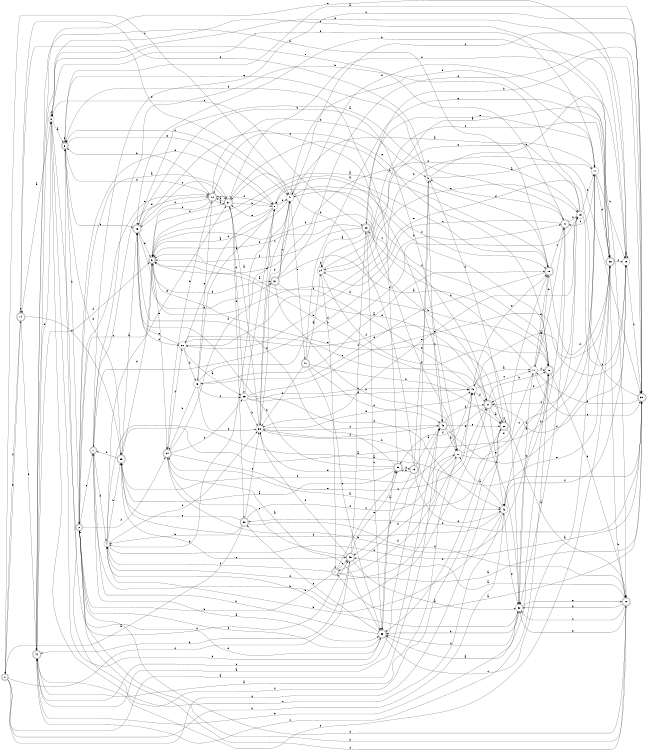 digraph n39_1 {
__start0 [label="" shape="none"];

rankdir=LR;
size="8,5";

s0 [style="rounded,filled", color="black", fillcolor="white" shape="doublecircle", label="0"];
s1 [style="rounded,filled", color="black", fillcolor="white" shape="doublecircle", label="1"];
s2 [style="rounded,filled", color="black", fillcolor="white" shape="doublecircle", label="2"];
s3 [style="filled", color="black", fillcolor="white" shape="circle", label="3"];
s4 [style="filled", color="black", fillcolor="white" shape="circle", label="4"];
s5 [style="rounded,filled", color="black", fillcolor="white" shape="doublecircle", label="5"];
s6 [style="rounded,filled", color="black", fillcolor="white" shape="doublecircle", label="6"];
s7 [style="rounded,filled", color="black", fillcolor="white" shape="doublecircle", label="7"];
s8 [style="filled", color="black", fillcolor="white" shape="circle", label="8"];
s9 [style="filled", color="black", fillcolor="white" shape="circle", label="9"];
s10 [style="rounded,filled", color="black", fillcolor="white" shape="doublecircle", label="10"];
s11 [style="filled", color="black", fillcolor="white" shape="circle", label="11"];
s12 [style="rounded,filled", color="black", fillcolor="white" shape="doublecircle", label="12"];
s13 [style="rounded,filled", color="black", fillcolor="white" shape="doublecircle", label="13"];
s14 [style="rounded,filled", color="black", fillcolor="white" shape="doublecircle", label="14"];
s15 [style="filled", color="black", fillcolor="white" shape="circle", label="15"];
s16 [style="filled", color="black", fillcolor="white" shape="circle", label="16"];
s17 [style="filled", color="black", fillcolor="white" shape="circle", label="17"];
s18 [style="filled", color="black", fillcolor="white" shape="circle", label="18"];
s19 [style="rounded,filled", color="black", fillcolor="white" shape="doublecircle", label="19"];
s20 [style="filled", color="black", fillcolor="white" shape="circle", label="20"];
s21 [style="rounded,filled", color="black", fillcolor="white" shape="doublecircle", label="21"];
s22 [style="filled", color="black", fillcolor="white" shape="circle", label="22"];
s23 [style="rounded,filled", color="black", fillcolor="white" shape="doublecircle", label="23"];
s24 [style="filled", color="black", fillcolor="white" shape="circle", label="24"];
s25 [style="filled", color="black", fillcolor="white" shape="circle", label="25"];
s26 [style="rounded,filled", color="black", fillcolor="white" shape="doublecircle", label="26"];
s27 [style="rounded,filled", color="black", fillcolor="white" shape="doublecircle", label="27"];
s28 [style="rounded,filled", color="black", fillcolor="white" shape="doublecircle", label="28"];
s29 [style="rounded,filled", color="black", fillcolor="white" shape="doublecircle", label="29"];
s30 [style="rounded,filled", color="black", fillcolor="white" shape="doublecircle", label="30"];
s31 [style="rounded,filled", color="black", fillcolor="white" shape="doublecircle", label="31"];
s32 [style="filled", color="black", fillcolor="white" shape="circle", label="32"];
s33 [style="rounded,filled", color="black", fillcolor="white" shape="doublecircle", label="33"];
s34 [style="rounded,filled", color="black", fillcolor="white" shape="doublecircle", label="34"];
s35 [style="rounded,filled", color="black", fillcolor="white" shape="doublecircle", label="35"];
s36 [style="filled", color="black", fillcolor="white" shape="circle", label="36"];
s37 [style="rounded,filled", color="black", fillcolor="white" shape="doublecircle", label="37"];
s38 [style="rounded,filled", color="black", fillcolor="white" shape="doublecircle", label="38"];
s39 [style="rounded,filled", color="black", fillcolor="white" shape="doublecircle", label="39"];
s40 [style="rounded,filled", color="black", fillcolor="white" shape="doublecircle", label="40"];
s41 [style="filled", color="black", fillcolor="white" shape="circle", label="41"];
s42 [style="filled", color="black", fillcolor="white" shape="circle", label="42"];
s43 [style="filled", color="black", fillcolor="white" shape="circle", label="43"];
s44 [style="rounded,filled", color="black", fillcolor="white" shape="doublecircle", label="44"];
s45 [style="rounded,filled", color="black", fillcolor="white" shape="doublecircle", label="45"];
s46 [style="rounded,filled", color="black", fillcolor="white" shape="doublecircle", label="46"];
s47 [style="rounded,filled", color="black", fillcolor="white" shape="doublecircle", label="47"];
s0 -> s40 [label="a"];
s0 -> s42 [label="b"];
s0 -> s41 [label="c"];
s0 -> s30 [label="d"];
s0 -> s14 [label="e"];
s0 -> s45 [label="f"];
s1 -> s33 [label="a"];
s1 -> s27 [label="b"];
s1 -> s39 [label="c"];
s1 -> s21 [label="d"];
s1 -> s12 [label="e"];
s1 -> s4 [label="f"];
s2 -> s37 [label="a"];
s2 -> s10 [label="b"];
s2 -> s1 [label="c"];
s2 -> s8 [label="d"];
s2 -> s12 [label="e"];
s2 -> s34 [label="f"];
s3 -> s6 [label="a"];
s3 -> s45 [label="b"];
s3 -> s23 [label="c"];
s3 -> s33 [label="d"];
s3 -> s17 [label="e"];
s3 -> s3 [label="f"];
s4 -> s39 [label="a"];
s4 -> s29 [label="b"];
s4 -> s36 [label="c"];
s4 -> s43 [label="d"];
s4 -> s37 [label="e"];
s4 -> s39 [label="f"];
s5 -> s19 [label="a"];
s5 -> s28 [label="b"];
s5 -> s2 [label="c"];
s5 -> s31 [label="d"];
s5 -> s34 [label="e"];
s5 -> s22 [label="f"];
s6 -> s39 [label="a"];
s6 -> s2 [label="b"];
s6 -> s46 [label="c"];
s6 -> s12 [label="d"];
s6 -> s8 [label="e"];
s6 -> s6 [label="f"];
s7 -> s39 [label="a"];
s7 -> s2 [label="b"];
s7 -> s35 [label="c"];
s7 -> s22 [label="d"];
s7 -> s45 [label="e"];
s7 -> s4 [label="f"];
s8 -> s16 [label="a"];
s8 -> s41 [label="b"];
s8 -> s20 [label="c"];
s8 -> s4 [label="d"];
s8 -> s37 [label="e"];
s8 -> s12 [label="f"];
s9 -> s17 [label="a"];
s9 -> s18 [label="b"];
s9 -> s40 [label="c"];
s9 -> s14 [label="d"];
s9 -> s6 [label="e"];
s9 -> s45 [label="f"];
s10 -> s45 [label="a"];
s10 -> s32 [label="b"];
s10 -> s32 [label="c"];
s10 -> s2 [label="d"];
s10 -> s32 [label="e"];
s10 -> s2 [label="f"];
s11 -> s34 [label="a"];
s11 -> s21 [label="b"];
s11 -> s23 [label="c"];
s11 -> s19 [label="d"];
s11 -> s39 [label="e"];
s11 -> s28 [label="f"];
s12 -> s37 [label="a"];
s12 -> s6 [label="b"];
s12 -> s5 [label="c"];
s12 -> s9 [label="d"];
s12 -> s34 [label="e"];
s12 -> s46 [label="f"];
s13 -> s40 [label="a"];
s13 -> s35 [label="b"];
s13 -> s33 [label="c"];
s13 -> s37 [label="d"];
s13 -> s9 [label="e"];
s13 -> s42 [label="f"];
s14 -> s3 [label="a"];
s14 -> s44 [label="b"];
s14 -> s14 [label="c"];
s14 -> s29 [label="d"];
s14 -> s41 [label="e"];
s14 -> s0 [label="f"];
s15 -> s41 [label="a"];
s15 -> s1 [label="b"];
s15 -> s18 [label="c"];
s15 -> s27 [label="d"];
s15 -> s36 [label="e"];
s15 -> s17 [label="f"];
s16 -> s19 [label="a"];
s16 -> s34 [label="b"];
s16 -> s25 [label="c"];
s16 -> s15 [label="d"];
s16 -> s12 [label="e"];
s16 -> s36 [label="f"];
s17 -> s29 [label="a"];
s17 -> s18 [label="b"];
s17 -> s21 [label="c"];
s17 -> s26 [label="d"];
s17 -> s24 [label="e"];
s17 -> s27 [label="f"];
s18 -> s18 [label="a"];
s18 -> s46 [label="b"];
s18 -> s39 [label="c"];
s18 -> s3 [label="d"];
s18 -> s44 [label="e"];
s18 -> s42 [label="f"];
s19 -> s5 [label="a"];
s19 -> s37 [label="b"];
s19 -> s21 [label="c"];
s19 -> s26 [label="d"];
s19 -> s16 [label="e"];
s19 -> s11 [label="f"];
s20 -> s25 [label="a"];
s20 -> s39 [label="b"];
s20 -> s30 [label="c"];
s20 -> s16 [label="d"];
s20 -> s46 [label="e"];
s20 -> s28 [label="f"];
s21 -> s32 [label="a"];
s21 -> s32 [label="b"];
s21 -> s24 [label="c"];
s21 -> s9 [label="d"];
s21 -> s3 [label="e"];
s21 -> s15 [label="f"];
s22 -> s44 [label="a"];
s22 -> s46 [label="b"];
s22 -> s15 [label="c"];
s22 -> s7 [label="d"];
s22 -> s19 [label="e"];
s22 -> s43 [label="f"];
s23 -> s24 [label="a"];
s23 -> s27 [label="b"];
s23 -> s33 [label="c"];
s23 -> s5 [label="d"];
s23 -> s17 [label="e"];
s23 -> s5 [label="f"];
s24 -> s10 [label="a"];
s24 -> s7 [label="b"];
s24 -> s26 [label="c"];
s24 -> s24 [label="d"];
s24 -> s15 [label="e"];
s24 -> s32 [label="f"];
s25 -> s8 [label="a"];
s25 -> s36 [label="b"];
s25 -> s43 [label="c"];
s25 -> s43 [label="d"];
s25 -> s18 [label="e"];
s25 -> s42 [label="f"];
s26 -> s43 [label="a"];
s26 -> s10 [label="b"];
s26 -> s44 [label="c"];
s26 -> s5 [label="d"];
s26 -> s42 [label="e"];
s26 -> s18 [label="f"];
s27 -> s30 [label="a"];
s27 -> s28 [label="b"];
s27 -> s8 [label="c"];
s27 -> s18 [label="d"];
s27 -> s42 [label="e"];
s27 -> s35 [label="f"];
s28 -> s33 [label="a"];
s28 -> s8 [label="b"];
s28 -> s44 [label="c"];
s28 -> s10 [label="d"];
s28 -> s12 [label="e"];
s28 -> s41 [label="f"];
s29 -> s46 [label="a"];
s29 -> s1 [label="b"];
s29 -> s45 [label="c"];
s29 -> s5 [label="d"];
s29 -> s6 [label="e"];
s29 -> s43 [label="f"];
s30 -> s10 [label="a"];
s30 -> s9 [label="b"];
s30 -> s30 [label="c"];
s30 -> s33 [label="d"];
s30 -> s5 [label="e"];
s30 -> s3 [label="f"];
s31 -> s28 [label="a"];
s31 -> s22 [label="b"];
s31 -> s41 [label="c"];
s31 -> s15 [label="d"];
s31 -> s27 [label="e"];
s31 -> s39 [label="f"];
s32 -> s11 [label="a"];
s32 -> s4 [label="b"];
s32 -> s43 [label="c"];
s32 -> s33 [label="d"];
s32 -> s10 [label="e"];
s32 -> s33 [label="f"];
s33 -> s35 [label="a"];
s33 -> s1 [label="b"];
s33 -> s17 [label="c"];
s33 -> s2 [label="d"];
s33 -> s38 [label="e"];
s33 -> s2 [label="f"];
s34 -> s33 [label="a"];
s34 -> s28 [label="b"];
s34 -> s25 [label="c"];
s34 -> s41 [label="d"];
s34 -> s27 [label="e"];
s34 -> s20 [label="f"];
s35 -> s29 [label="a"];
s35 -> s46 [label="b"];
s35 -> s13 [label="c"];
s35 -> s46 [label="d"];
s35 -> s36 [label="e"];
s35 -> s6 [label="f"];
s36 -> s37 [label="a"];
s36 -> s42 [label="b"];
s36 -> s41 [label="c"];
s36 -> s8 [label="d"];
s36 -> s43 [label="e"];
s36 -> s40 [label="f"];
s37 -> s12 [label="a"];
s37 -> s8 [label="b"];
s37 -> s5 [label="c"];
s37 -> s25 [label="d"];
s37 -> s38 [label="e"];
s37 -> s26 [label="f"];
s38 -> s0 [label="a"];
s38 -> s4 [label="b"];
s38 -> s36 [label="c"];
s38 -> s10 [label="d"];
s38 -> s29 [label="e"];
s38 -> s22 [label="f"];
s39 -> s7 [label="a"];
s39 -> s23 [label="b"];
s39 -> s41 [label="c"];
s39 -> s38 [label="d"];
s39 -> s20 [label="e"];
s39 -> s11 [label="f"];
s40 -> s22 [label="a"];
s40 -> s26 [label="b"];
s40 -> s44 [label="c"];
s40 -> s27 [label="d"];
s40 -> s30 [label="e"];
s40 -> s36 [label="f"];
s41 -> s5 [label="a"];
s41 -> s17 [label="b"];
s41 -> s6 [label="c"];
s41 -> s36 [label="d"];
s41 -> s47 [label="e"];
s41 -> s19 [label="f"];
s42 -> s22 [label="a"];
s42 -> s4 [label="b"];
s42 -> s6 [label="c"];
s42 -> s28 [label="d"];
s42 -> s32 [label="e"];
s42 -> s29 [label="f"];
s43 -> s11 [label="a"];
s43 -> s5 [label="b"];
s43 -> s11 [label="c"];
s43 -> s27 [label="d"];
s43 -> s19 [label="e"];
s43 -> s5 [label="f"];
s44 -> s40 [label="a"];
s44 -> s19 [label="b"];
s44 -> s26 [label="c"];
s44 -> s3 [label="d"];
s44 -> s32 [label="e"];
s44 -> s5 [label="f"];
s45 -> s32 [label="a"];
s45 -> s44 [label="b"];
s45 -> s34 [label="c"];
s45 -> s36 [label="d"];
s45 -> s35 [label="e"];
s45 -> s23 [label="f"];
s46 -> s21 [label="a"];
s46 -> s31 [label="b"];
s46 -> s37 [label="c"];
s46 -> s20 [label="d"];
s46 -> s5 [label="e"];
s46 -> s40 [label="f"];
s47 -> s24 [label="a"];
s47 -> s36 [label="b"];
s47 -> s33 [label="c"];
s47 -> s40 [label="d"];
s47 -> s26 [label="e"];
s47 -> s30 [label="f"];

}